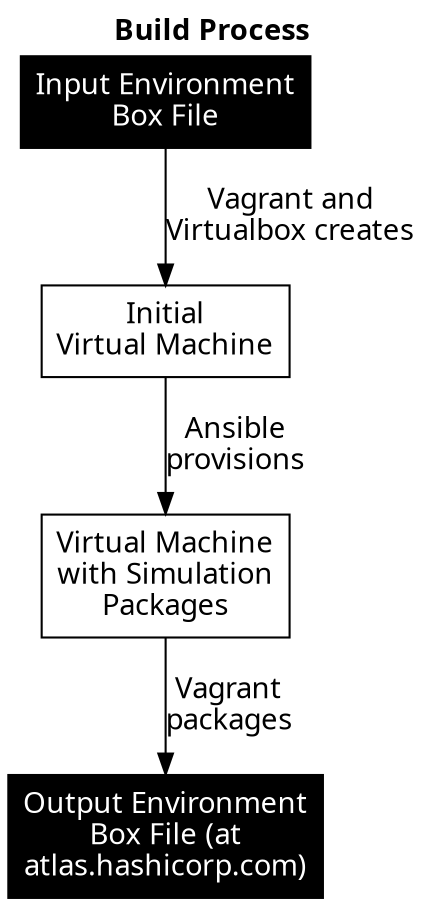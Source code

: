 digraph "build-process" {
    margin=0

    // Add title
    fontname="verdana bold"
    labelloc = "t"
    label = "Build Process"

    // Define nodes and style
    node [fillcolor=black, fontcolor=white, fontname="verdana",
          margin="0.1, 0.1", rankdir="UD", shape=rect, style=filled]
    a [label="Input Environment\nBox File"]
    b [label="Initial\nVirtual Machine",
       fillcolor=white fontcolor=black]
    c [label="Virtual Machine\nwith Simulation\nPackages",
       fillcolor=white fontcolor=black]
    d [label="Output Environment\nBox File (at\natlas.hashicorp.com)"]

    // Define edges and style
    edge [fontname="verdana"]
    a -> b [label="Vagrant and\nVirtualbox creates"]
    b -> c [label="Ansible\nprovisions"]
    c -> d [label="Vagrant\npackages"]
}